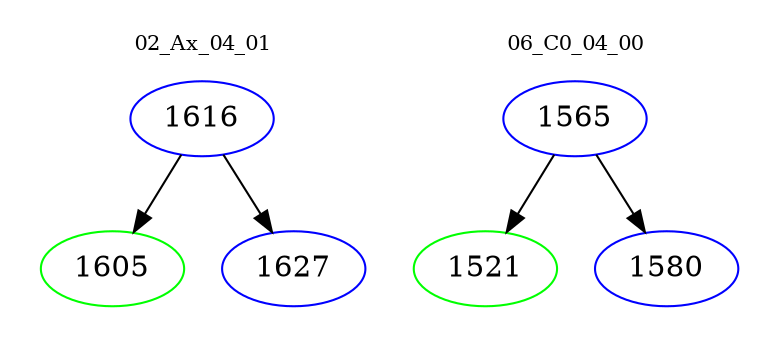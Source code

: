 digraph{
subgraph cluster_0 {
color = white
label = "02_Ax_04_01";
fontsize=10;
T0_1616 [label="1616", color="blue"]
T0_1616 -> T0_1605 [color="black"]
T0_1605 [label="1605", color="green"]
T0_1616 -> T0_1627 [color="black"]
T0_1627 [label="1627", color="blue"]
}
subgraph cluster_1 {
color = white
label = "06_C0_04_00";
fontsize=10;
T1_1565 [label="1565", color="blue"]
T1_1565 -> T1_1521 [color="black"]
T1_1521 [label="1521", color="green"]
T1_1565 -> T1_1580 [color="black"]
T1_1580 [label="1580", color="blue"]
}
}
